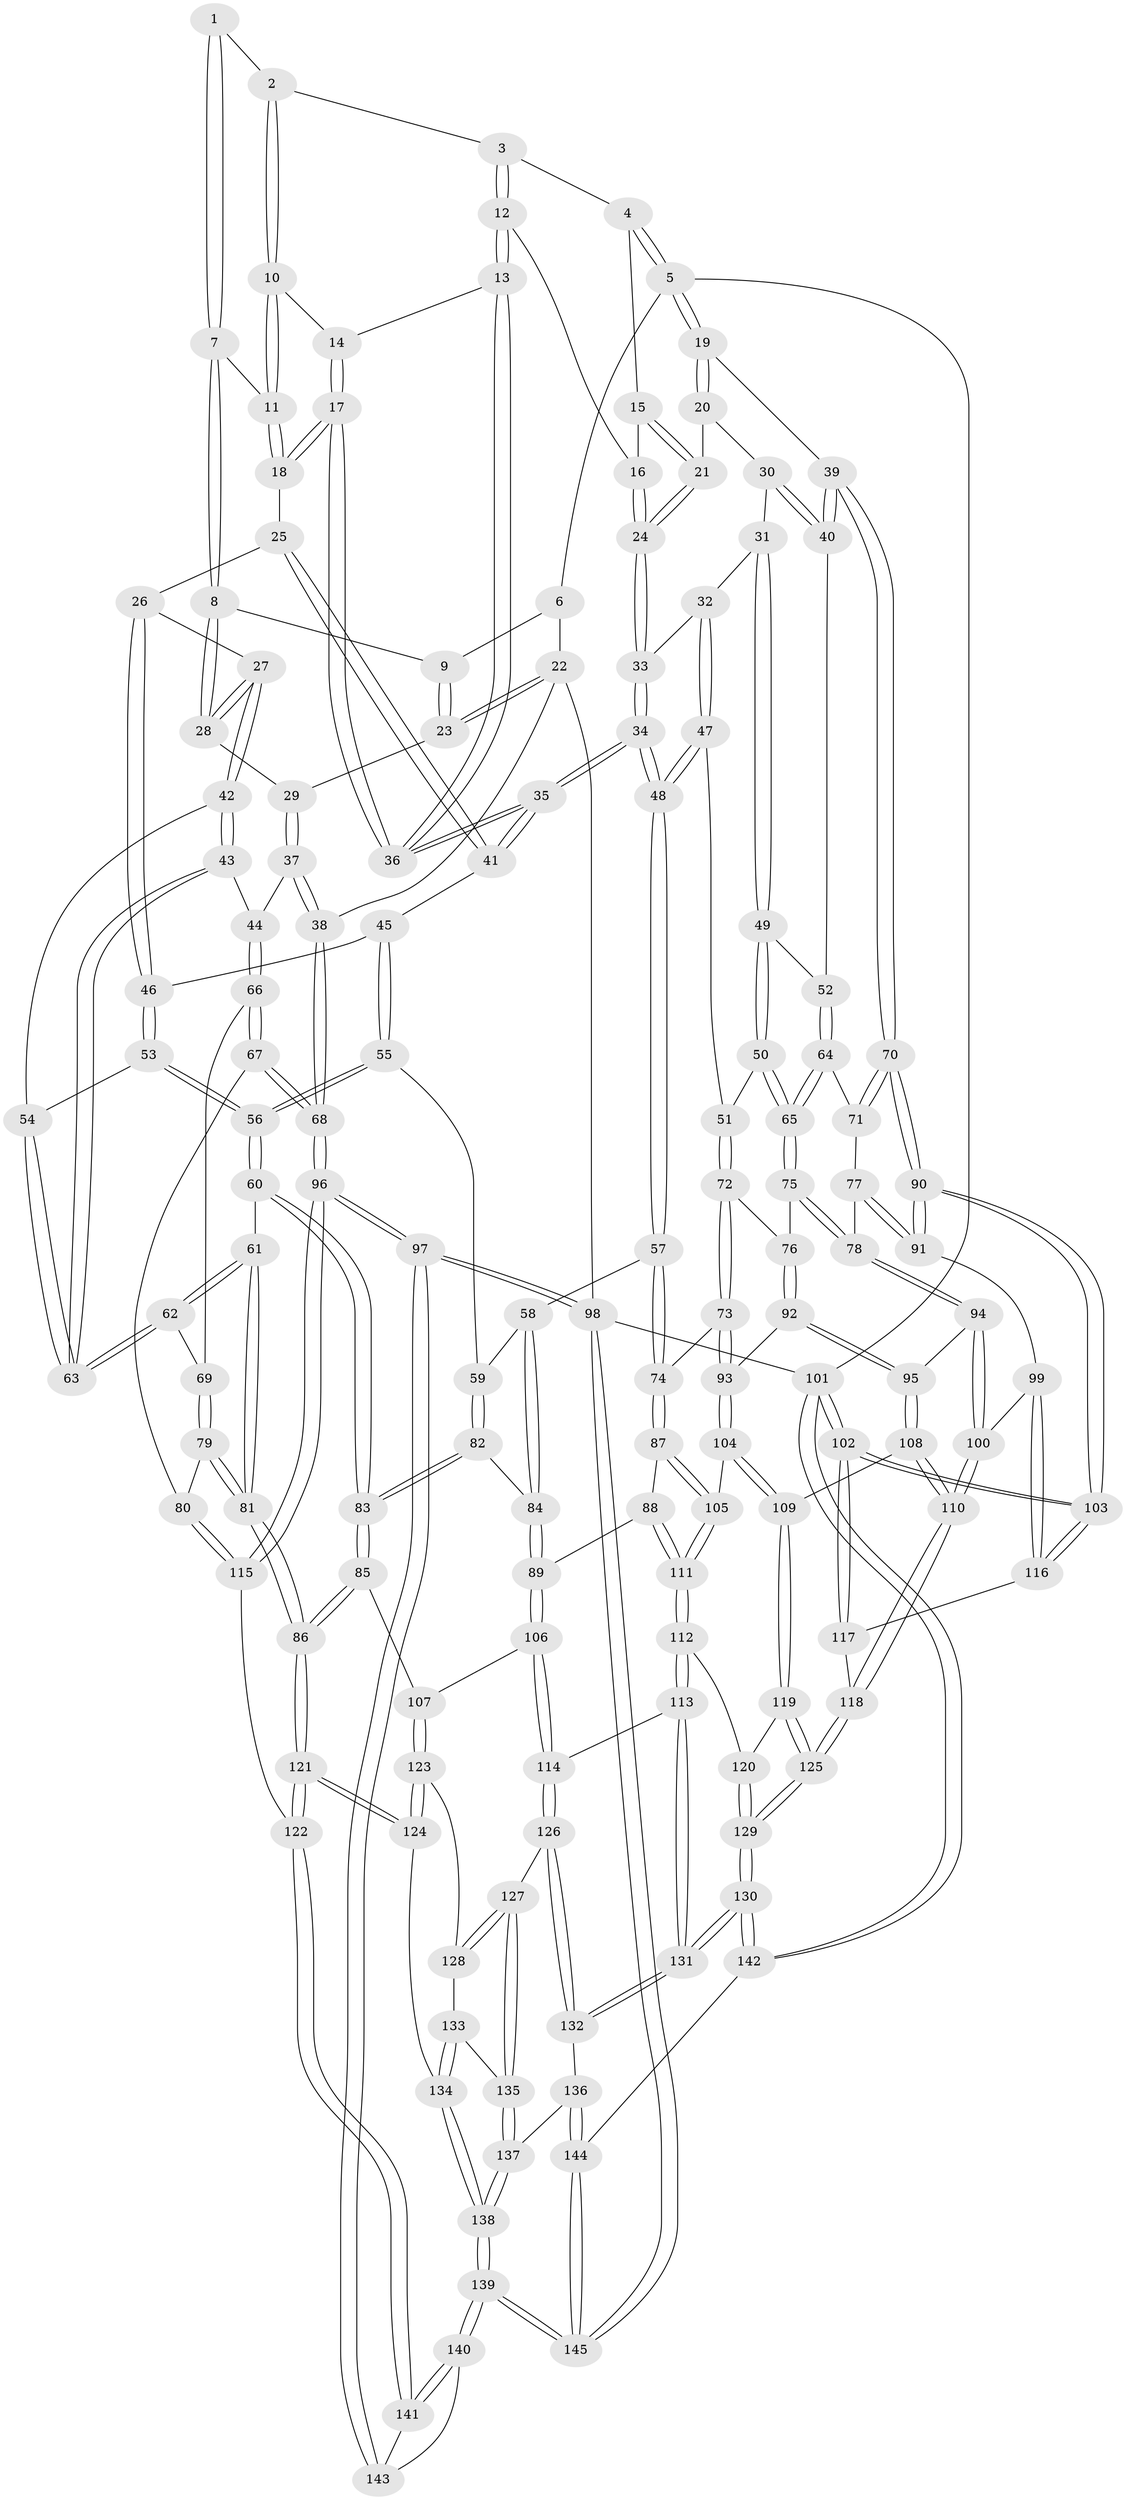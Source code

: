 // coarse degree distribution, {3: 0.10227272727272728, 4: 0.4431818181818182, 7: 0.011363636363636364, 6: 0.07954545454545454, 5: 0.36363636363636365}
// Generated by graph-tools (version 1.1) at 2025/24/03/03/25 07:24:38]
// undirected, 145 vertices, 359 edges
graph export_dot {
graph [start="1"]
  node [color=gray90,style=filled];
  1 [pos="+0.2403889053819532+0"];
  2 [pos="+0.2885590946179443+0"];
  3 [pos="+0.6761151007208828+0"];
  4 [pos="+1+0"];
  5 [pos="+1+0"];
  6 [pos="+0.1952363120586668+0"];
  7 [pos="+0.18065923774117382+0.14072163529133552"];
  8 [pos="+0.18035933705070586+0.14084817168714342"];
  9 [pos="+0.08650703782410417+0.09650086290031687"];
  10 [pos="+0.32749307141406664+0.003489858609960813"];
  11 [pos="+0.2874331015176665+0.12251196322331984"];
  12 [pos="+0.6357650860806098+0.06523973194431487"];
  13 [pos="+0.5998464553312136+0.11758070859816677"];
  14 [pos="+0.3754480779517674+0.03050039073275417"];
  15 [pos="+0.8350940597750017+0.13371580879414183"];
  16 [pos="+0.7186001631154123+0.10663631778278804"];
  17 [pos="+0.4383482595572569+0.19947332673063847"];
  18 [pos="+0.34513490781695616+0.18926032082867514"];
  19 [pos="+1+0.056701420963678834"];
  20 [pos="+0.9247110295108705+0.16242907823892777"];
  21 [pos="+0.8751537247091291+0.15674778840546"];
  22 [pos="+0+0.09459757555130169"];
  23 [pos="+0+0.12534374214334648"];
  24 [pos="+0.8067631313044351+0.2455204146784451"];
  25 [pos="+0.34041780158398943+0.19790497934351414"];
  26 [pos="+0.3014042514089553+0.25281004981439015"];
  27 [pos="+0.17642344710597996+0.2882132661676107"];
  28 [pos="+0.1700803965911672+0.2212215077135214"];
  29 [pos="+0.04483684390633082+0.21692653614326887"];
  30 [pos="+0.8888532398876675+0.24142932181805613"];
  31 [pos="+0.8575401453760438+0.2919465592921059"];
  32 [pos="+0.8493522739006801+0.28847872104377204"];
  33 [pos="+0.8063453221433136+0.25266785487721966"];
  34 [pos="+0.5954400799469592+0.3428881022596557"];
  35 [pos="+0.5669360998126252+0.2707356716563423"];
  36 [pos="+0.5595453778338375+0.22404186212496524"];
  37 [pos="+0.07880537344305948+0.3119295488784056"];
  38 [pos="+0+0.3518047192298081"];
  39 [pos="+1+0.3269878425735553"];
  40 [pos="+1+0.342150380651026"];
  41 [pos="+0.3680373444262496+0.33221840478944176"];
  42 [pos="+0.16746952192598014+0.3112861332933594"];
  43 [pos="+0.1470150662704709+0.3389886442434941"];
  44 [pos="+0.14615306402432895+0.33932199058246715"];
  45 [pos="+0.3536711653182718+0.34090989270347494"];
  46 [pos="+0.3192264208194801+0.33664476157517037"];
  47 [pos="+0.7026709147461135+0.3881044695857919"];
  48 [pos="+0.5964076655778505+0.3490139614948484"];
  49 [pos="+0.8982034861449745+0.3518806672026723"];
  50 [pos="+0.7606315138591164+0.4162495211063231"];
  51 [pos="+0.753517105715929+0.4152382182889339"];
  52 [pos="+0.9059309803495564+0.3545074864731249"];
  53 [pos="+0.31553456708369304+0.33947735113962846"];
  54 [pos="+0.3082821515256963+0.3434118112145789"];
  55 [pos="+0.39577060275002246+0.47064729696304985"];
  56 [pos="+0.3532787643741262+0.48858501853375463"];
  57 [pos="+0.5595805832170719+0.4334746687528533"];
  58 [pos="+0.5425590072940208+0.44300639371577666"];
  59 [pos="+0.404927410085585+0.46982013141933676"];
  60 [pos="+0.33074485594522635+0.500330351389779"];
  61 [pos="+0.3074784205901255+0.5003286101081132"];
  62 [pos="+0.26758715544318884+0.4696154299825272"];
  63 [pos="+0.2565434945406225+0.4430887995244228"];
  64 [pos="+0.8909374325516237+0.46134224019369247"];
  65 [pos="+0.8321574838717282+0.4778820045779878"];
  66 [pos="+0.0814699810584588+0.4570451138809151"];
  67 [pos="+0.04629263135809768+0.4838065057070785"];
  68 [pos="+0+0.4791636785171317"];
  69 [pos="+0.18692855726969998+0.4976822121319354"];
  70 [pos="+1+0.4101613974036681"];
  71 [pos="+0.91728515211131+0.4822636067406616"];
  72 [pos="+0.7532107111584547+0.5122047519970467"];
  73 [pos="+0.6421749412967056+0.5432328362322065"];
  74 [pos="+0.6047897070353373+0.5214930125702841"];
  75 [pos="+0.8351046655520352+0.5506555121724735"];
  76 [pos="+0.7712559620109679+0.5634254059835908"];
  77 [pos="+0.9103047056242252+0.557766830374741"];
  78 [pos="+0.8562429075340365+0.5658953933234521"];
  79 [pos="+0.15056455229056523+0.6228214359976298"];
  80 [pos="+0.12430549780298071+0.617314852980918"];
  81 [pos="+0.213114884336295+0.6583227130099492"];
  82 [pos="+0.42855687083968536+0.5942223623141857"];
  83 [pos="+0.3789589125808312+0.6195443789515465"];
  84 [pos="+0.480393596876683+0.5896432066336083"];
  85 [pos="+0.3718721353751357+0.6936071190244865"];
  86 [pos="+0.22900213501396985+0.6907161047215385"];
  87 [pos="+0.6017076895262228+0.5413004149548238"];
  88 [pos="+0.5619882285291923+0.6457492946918003"];
  89 [pos="+0.4879409385122167+0.6434077527294679"];
  90 [pos="+1+0.5468985073967914"];
  91 [pos="+0.9677739470421269+0.5882917419454575"];
  92 [pos="+0.7299522593379959+0.6089872668687524"];
  93 [pos="+0.7254520700421+0.6086277031051335"];
  94 [pos="+0.848487629468704+0.636709951835254"];
  95 [pos="+0.7471563056441749+0.6298210450493075"];
  96 [pos="+0+0.738269167294109"];
  97 [pos="+0+0.8627527545502118"];
  98 [pos="+0+1"];
  99 [pos="+0.9237898305844333+0.6614258702893707"];
  100 [pos="+0.8529733176690664+0.6459168959623156"];
  101 [pos="+1+1"];
  102 [pos="+1+0.9033072331635618"];
  103 [pos="+1+0.7376526479989786"];
  104 [pos="+0.6700533190224913+0.6679286238095962"];
  105 [pos="+0.6439578995811245+0.6703430252396823"];
  106 [pos="+0.4331922949548185+0.7210388732810469"];
  107 [pos="+0.39071717586793514+0.7082776045797008"];
  108 [pos="+0.7711989082343859+0.7243536264546658"];
  109 [pos="+0.7131323560171456+0.7502087606677882"];
  110 [pos="+0.8168383914002011+0.7384194031121378"];
  111 [pos="+0.5911915738422452+0.7039786033806972"];
  112 [pos="+0.5812220478092079+0.7475281087093217"];
  113 [pos="+0.5436901698893334+0.7637247041428757"];
  114 [pos="+0.4545555806973143+0.7454726244768914"];
  115 [pos="+0+0.7309599525728491"];
  116 [pos="+0.9278803444044595+0.6769711226653797"];
  117 [pos="+0.906854969636114+0.8080640695787921"];
  118 [pos="+0.8822443961116077+0.8122254328750561"];
  119 [pos="+0.7000799203722919+0.7665552869247397"];
  120 [pos="+0.584401513947263+0.7493193751575068"];
  121 [pos="+0.19452676345640735+0.8036181675593062"];
  122 [pos="+0.17401267515831284+0.831729170250464"];
  123 [pos="+0.34540935624509167+0.8006331506125767"];
  124 [pos="+0.2840450626745204+0.8139605063506251"];
  125 [pos="+0.7235568310583761+0.9995332709616772"];
  126 [pos="+0.4387230921392947+0.8211862266754052"];
  127 [pos="+0.43860336340500994+0.8212485046175664"];
  128 [pos="+0.3589572543593488+0.8278035418072694"];
  129 [pos="+0.7146802380080881+1"];
  130 [pos="+0.7137041778901351+1"];
  131 [pos="+0.5434914014191106+0.9042687622823883"];
  132 [pos="+0.48295515453689264+0.9028587076334402"];
  133 [pos="+0.35624253377695647+0.8450924685617589"];
  134 [pos="+0.34321345002393516+0.8694895150349053"];
  135 [pos="+0.4021215131384533+0.8577826590912339"];
  136 [pos="+0.4752508846993531+0.9087486193844361"];
  137 [pos="+0.3698632215646968+0.9454810959679125"];
  138 [pos="+0.3387315196927439+0.9654014224337097"];
  139 [pos="+0.2330951613704574+1"];
  140 [pos="+0.20579247125038602+1"];
  141 [pos="+0.17511705735525598+0.8905150909549764"];
  142 [pos="+0.7358407175766389+1"];
  143 [pos="+0+0.8952651965301065"];
  144 [pos="+0.4559776013996424+1"];
  145 [pos="+0.22402017736833263+1"];
  1 -- 2;
  1 -- 7;
  1 -- 7;
  2 -- 3;
  2 -- 10;
  2 -- 10;
  3 -- 4;
  3 -- 12;
  3 -- 12;
  4 -- 5;
  4 -- 5;
  4 -- 15;
  5 -- 6;
  5 -- 19;
  5 -- 19;
  5 -- 101;
  6 -- 9;
  6 -- 22;
  7 -- 8;
  7 -- 8;
  7 -- 11;
  8 -- 9;
  8 -- 28;
  8 -- 28;
  9 -- 23;
  9 -- 23;
  10 -- 11;
  10 -- 11;
  10 -- 14;
  11 -- 18;
  11 -- 18;
  12 -- 13;
  12 -- 13;
  12 -- 16;
  13 -- 14;
  13 -- 36;
  13 -- 36;
  14 -- 17;
  14 -- 17;
  15 -- 16;
  15 -- 21;
  15 -- 21;
  16 -- 24;
  16 -- 24;
  17 -- 18;
  17 -- 18;
  17 -- 36;
  17 -- 36;
  18 -- 25;
  19 -- 20;
  19 -- 20;
  19 -- 39;
  20 -- 21;
  20 -- 30;
  21 -- 24;
  21 -- 24;
  22 -- 23;
  22 -- 23;
  22 -- 38;
  22 -- 98;
  23 -- 29;
  24 -- 33;
  24 -- 33;
  25 -- 26;
  25 -- 41;
  25 -- 41;
  26 -- 27;
  26 -- 46;
  26 -- 46;
  27 -- 28;
  27 -- 28;
  27 -- 42;
  27 -- 42;
  28 -- 29;
  29 -- 37;
  29 -- 37;
  30 -- 31;
  30 -- 40;
  30 -- 40;
  31 -- 32;
  31 -- 49;
  31 -- 49;
  32 -- 33;
  32 -- 47;
  32 -- 47;
  33 -- 34;
  33 -- 34;
  34 -- 35;
  34 -- 35;
  34 -- 48;
  34 -- 48;
  35 -- 36;
  35 -- 36;
  35 -- 41;
  35 -- 41;
  37 -- 38;
  37 -- 38;
  37 -- 44;
  38 -- 68;
  38 -- 68;
  39 -- 40;
  39 -- 40;
  39 -- 70;
  39 -- 70;
  40 -- 52;
  41 -- 45;
  42 -- 43;
  42 -- 43;
  42 -- 54;
  43 -- 44;
  43 -- 63;
  43 -- 63;
  44 -- 66;
  44 -- 66;
  45 -- 46;
  45 -- 55;
  45 -- 55;
  46 -- 53;
  46 -- 53;
  47 -- 48;
  47 -- 48;
  47 -- 51;
  48 -- 57;
  48 -- 57;
  49 -- 50;
  49 -- 50;
  49 -- 52;
  50 -- 51;
  50 -- 65;
  50 -- 65;
  51 -- 72;
  51 -- 72;
  52 -- 64;
  52 -- 64;
  53 -- 54;
  53 -- 56;
  53 -- 56;
  54 -- 63;
  54 -- 63;
  55 -- 56;
  55 -- 56;
  55 -- 59;
  56 -- 60;
  56 -- 60;
  57 -- 58;
  57 -- 74;
  57 -- 74;
  58 -- 59;
  58 -- 84;
  58 -- 84;
  59 -- 82;
  59 -- 82;
  60 -- 61;
  60 -- 83;
  60 -- 83;
  61 -- 62;
  61 -- 62;
  61 -- 81;
  61 -- 81;
  62 -- 63;
  62 -- 63;
  62 -- 69;
  64 -- 65;
  64 -- 65;
  64 -- 71;
  65 -- 75;
  65 -- 75;
  66 -- 67;
  66 -- 67;
  66 -- 69;
  67 -- 68;
  67 -- 68;
  67 -- 80;
  68 -- 96;
  68 -- 96;
  69 -- 79;
  69 -- 79;
  70 -- 71;
  70 -- 71;
  70 -- 90;
  70 -- 90;
  71 -- 77;
  72 -- 73;
  72 -- 73;
  72 -- 76;
  73 -- 74;
  73 -- 93;
  73 -- 93;
  74 -- 87;
  74 -- 87;
  75 -- 76;
  75 -- 78;
  75 -- 78;
  76 -- 92;
  76 -- 92;
  77 -- 78;
  77 -- 91;
  77 -- 91;
  78 -- 94;
  78 -- 94;
  79 -- 80;
  79 -- 81;
  79 -- 81;
  80 -- 115;
  80 -- 115;
  81 -- 86;
  81 -- 86;
  82 -- 83;
  82 -- 83;
  82 -- 84;
  83 -- 85;
  83 -- 85;
  84 -- 89;
  84 -- 89;
  85 -- 86;
  85 -- 86;
  85 -- 107;
  86 -- 121;
  86 -- 121;
  87 -- 88;
  87 -- 105;
  87 -- 105;
  88 -- 89;
  88 -- 111;
  88 -- 111;
  89 -- 106;
  89 -- 106;
  90 -- 91;
  90 -- 91;
  90 -- 103;
  90 -- 103;
  91 -- 99;
  92 -- 93;
  92 -- 95;
  92 -- 95;
  93 -- 104;
  93 -- 104;
  94 -- 95;
  94 -- 100;
  94 -- 100;
  95 -- 108;
  95 -- 108;
  96 -- 97;
  96 -- 97;
  96 -- 115;
  96 -- 115;
  97 -- 98;
  97 -- 98;
  97 -- 143;
  97 -- 143;
  98 -- 145;
  98 -- 145;
  98 -- 101;
  99 -- 100;
  99 -- 116;
  99 -- 116;
  100 -- 110;
  100 -- 110;
  101 -- 102;
  101 -- 102;
  101 -- 142;
  101 -- 142;
  102 -- 103;
  102 -- 103;
  102 -- 117;
  102 -- 117;
  103 -- 116;
  103 -- 116;
  104 -- 105;
  104 -- 109;
  104 -- 109;
  105 -- 111;
  105 -- 111;
  106 -- 107;
  106 -- 114;
  106 -- 114;
  107 -- 123;
  107 -- 123;
  108 -- 109;
  108 -- 110;
  108 -- 110;
  109 -- 119;
  109 -- 119;
  110 -- 118;
  110 -- 118;
  111 -- 112;
  111 -- 112;
  112 -- 113;
  112 -- 113;
  112 -- 120;
  113 -- 114;
  113 -- 131;
  113 -- 131;
  114 -- 126;
  114 -- 126;
  115 -- 122;
  116 -- 117;
  117 -- 118;
  118 -- 125;
  118 -- 125;
  119 -- 120;
  119 -- 125;
  119 -- 125;
  120 -- 129;
  120 -- 129;
  121 -- 122;
  121 -- 122;
  121 -- 124;
  121 -- 124;
  122 -- 141;
  122 -- 141;
  123 -- 124;
  123 -- 124;
  123 -- 128;
  124 -- 134;
  125 -- 129;
  125 -- 129;
  126 -- 127;
  126 -- 132;
  126 -- 132;
  127 -- 128;
  127 -- 128;
  127 -- 135;
  127 -- 135;
  128 -- 133;
  129 -- 130;
  129 -- 130;
  130 -- 131;
  130 -- 131;
  130 -- 142;
  130 -- 142;
  131 -- 132;
  131 -- 132;
  132 -- 136;
  133 -- 134;
  133 -- 134;
  133 -- 135;
  134 -- 138;
  134 -- 138;
  135 -- 137;
  135 -- 137;
  136 -- 137;
  136 -- 144;
  136 -- 144;
  137 -- 138;
  137 -- 138;
  138 -- 139;
  138 -- 139;
  139 -- 140;
  139 -- 140;
  139 -- 145;
  139 -- 145;
  140 -- 141;
  140 -- 141;
  140 -- 143;
  141 -- 143;
  142 -- 144;
  144 -- 145;
  144 -- 145;
}
